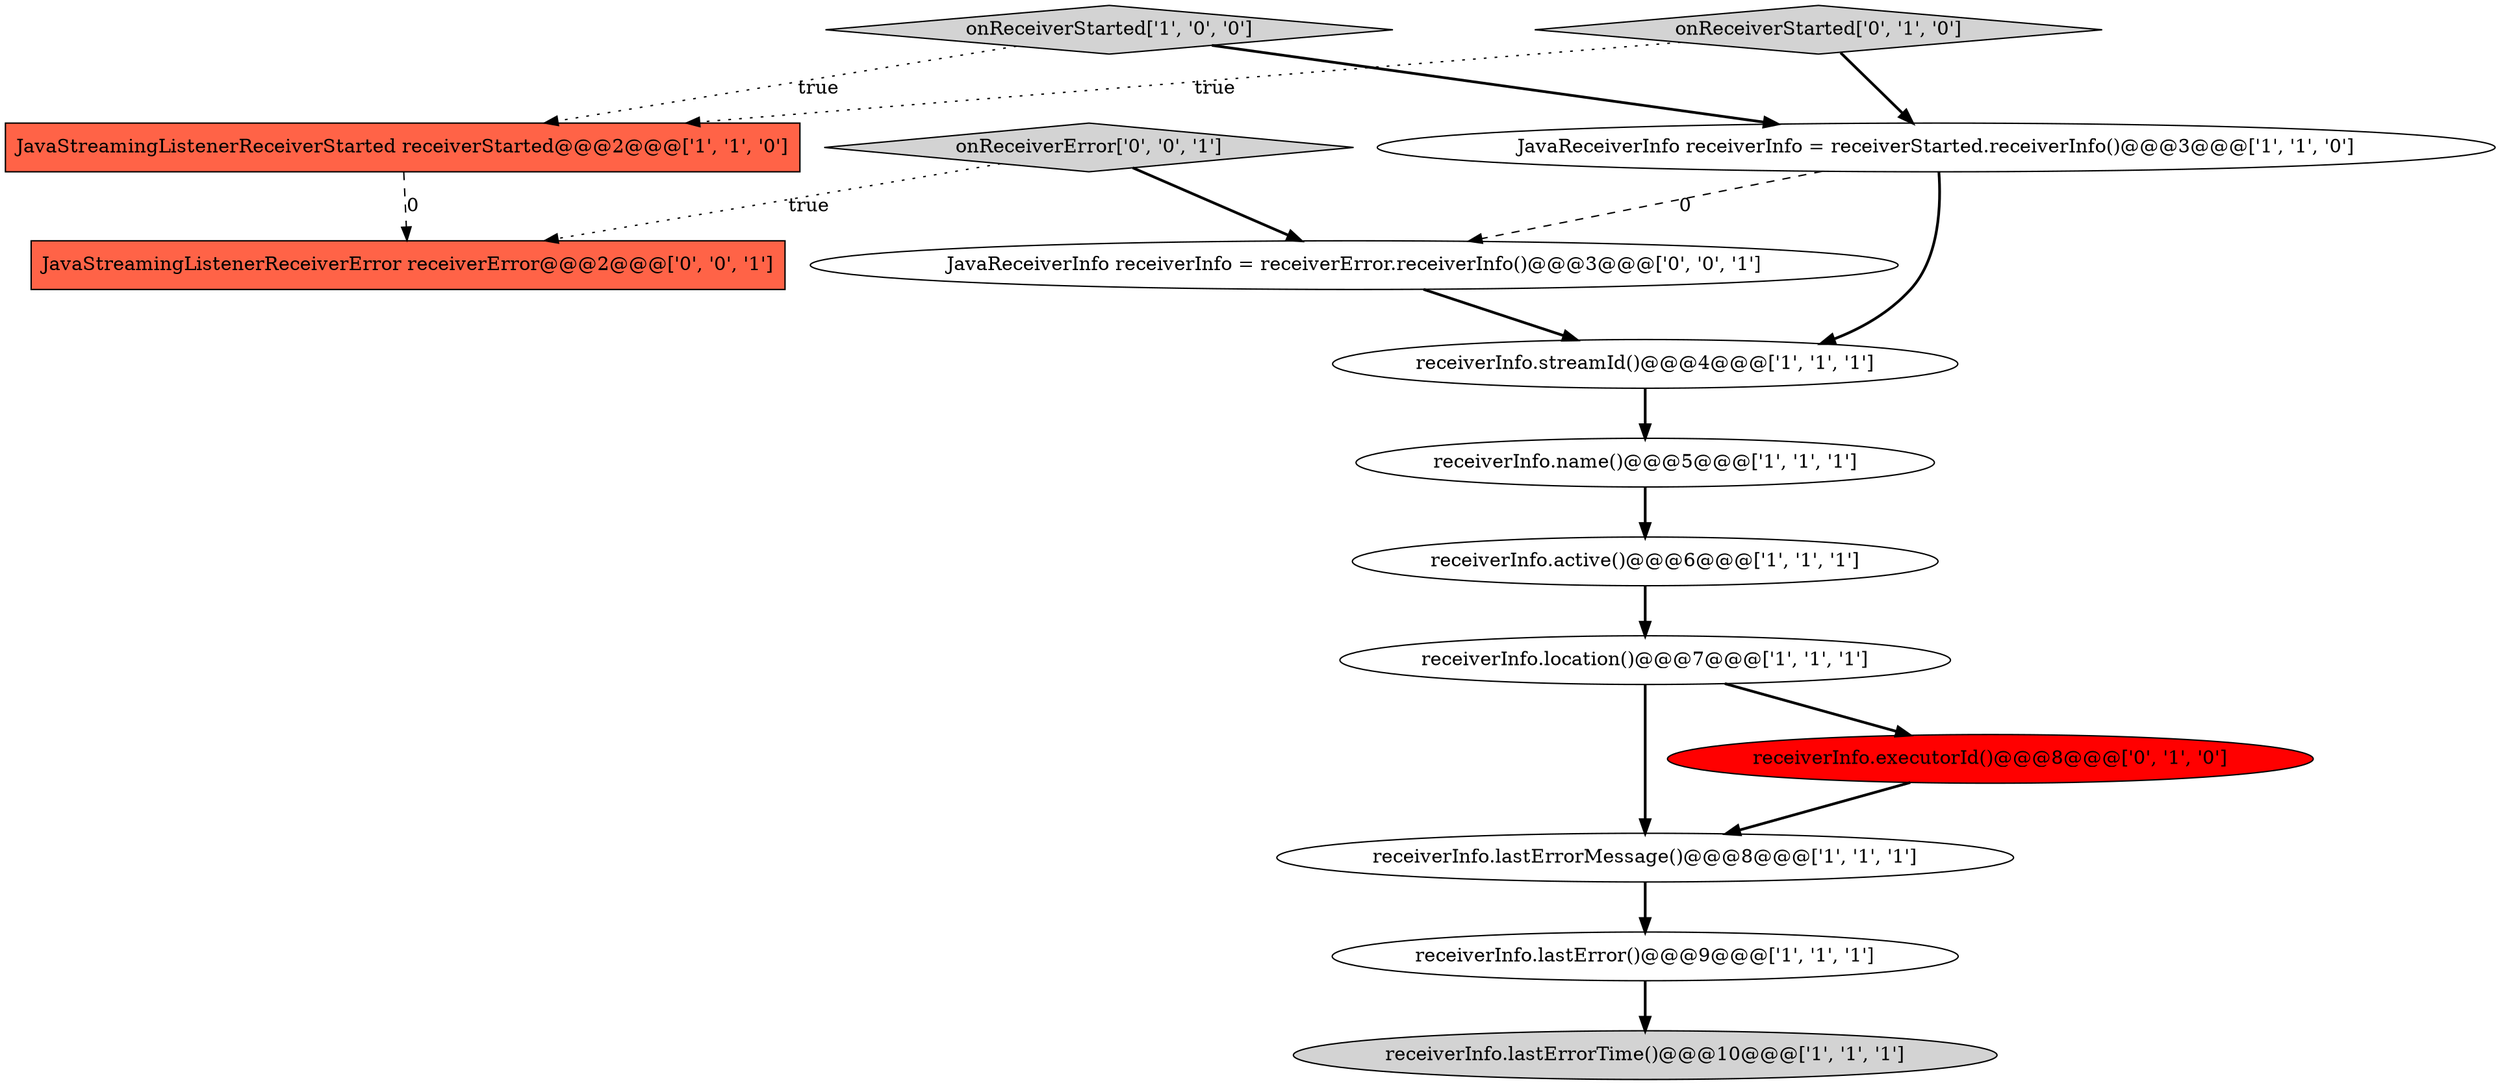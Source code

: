 digraph {
1 [style = filled, label = "receiverInfo.lastErrorTime()@@@10@@@['1', '1', '1']", fillcolor = lightgray, shape = ellipse image = "AAA0AAABBB1BBB"];
6 [style = filled, label = "receiverInfo.location()@@@7@@@['1', '1', '1']", fillcolor = white, shape = ellipse image = "AAA0AAABBB1BBB"];
7 [style = filled, label = "onReceiverStarted['1', '0', '0']", fillcolor = lightgray, shape = diamond image = "AAA0AAABBB1BBB"];
13 [style = filled, label = "JavaStreamingListenerReceiverError receiverError@@@2@@@['0', '0', '1']", fillcolor = tomato, shape = box image = "AAA0AAABBB3BBB"];
5 [style = filled, label = "receiverInfo.name()@@@5@@@['1', '1', '1']", fillcolor = white, shape = ellipse image = "AAA0AAABBB1BBB"];
8 [style = filled, label = "JavaStreamingListenerReceiverStarted receiverStarted@@@2@@@['1', '1', '0']", fillcolor = tomato, shape = box image = "AAA0AAABBB1BBB"];
10 [style = filled, label = "onReceiverStarted['0', '1', '0']", fillcolor = lightgray, shape = diamond image = "AAA0AAABBB2BBB"];
3 [style = filled, label = "receiverInfo.lastError()@@@9@@@['1', '1', '1']", fillcolor = white, shape = ellipse image = "AAA0AAABBB1BBB"];
12 [style = filled, label = "onReceiverError['0', '0', '1']", fillcolor = lightgray, shape = diamond image = "AAA0AAABBB3BBB"];
2 [style = filled, label = "receiverInfo.streamId()@@@4@@@['1', '1', '1']", fillcolor = white, shape = ellipse image = "AAA0AAABBB1BBB"];
14 [style = filled, label = "JavaReceiverInfo receiverInfo = receiverError.receiverInfo()@@@3@@@['0', '0', '1']", fillcolor = white, shape = ellipse image = "AAA0AAABBB3BBB"];
11 [style = filled, label = "receiverInfo.executorId()@@@8@@@['0', '1', '0']", fillcolor = red, shape = ellipse image = "AAA1AAABBB2BBB"];
9 [style = filled, label = "JavaReceiverInfo receiverInfo = receiverStarted.receiverInfo()@@@3@@@['1', '1', '0']", fillcolor = white, shape = ellipse image = "AAA0AAABBB1BBB"];
4 [style = filled, label = "receiverInfo.lastErrorMessage()@@@8@@@['1', '1', '1']", fillcolor = white, shape = ellipse image = "AAA0AAABBB1BBB"];
0 [style = filled, label = "receiverInfo.active()@@@6@@@['1', '1', '1']", fillcolor = white, shape = ellipse image = "AAA0AAABBB1BBB"];
7->9 [style = bold, label=""];
8->13 [style = dashed, label="0"];
12->14 [style = bold, label=""];
6->4 [style = bold, label=""];
4->3 [style = bold, label=""];
11->4 [style = bold, label=""];
10->9 [style = bold, label=""];
14->2 [style = bold, label=""];
10->8 [style = dotted, label="true"];
12->13 [style = dotted, label="true"];
9->14 [style = dashed, label="0"];
5->0 [style = bold, label=""];
3->1 [style = bold, label=""];
7->8 [style = dotted, label="true"];
9->2 [style = bold, label=""];
0->6 [style = bold, label=""];
6->11 [style = bold, label=""];
2->5 [style = bold, label=""];
}
